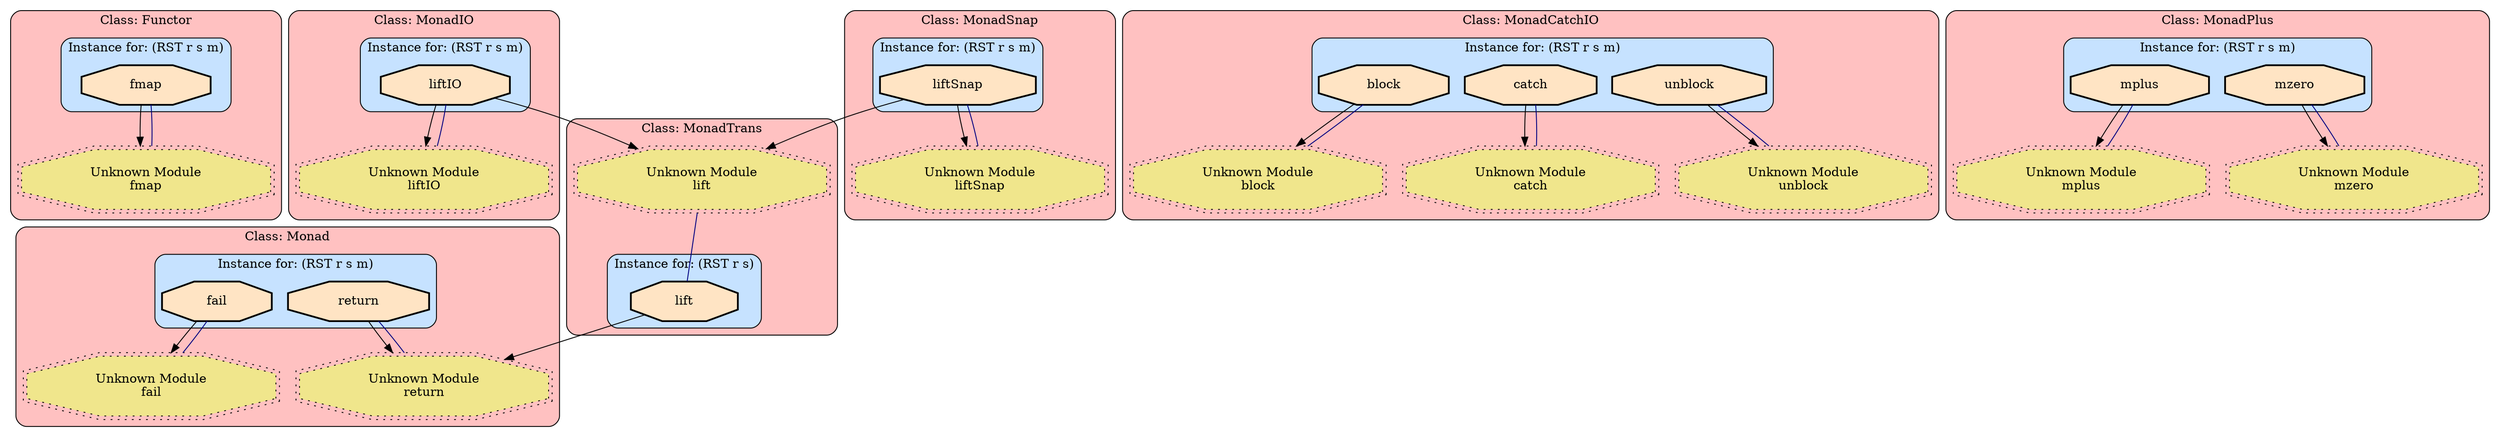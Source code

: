 digraph "Core of Snap.Snaplet.Internal.RST" {
    node [margin="0.4,0.1"
         ,style=filled];
    subgraph cluster_Class_Functor {
        graph [label="Class: Functor"
              ,style="filled,rounded"
              ,fillcolor=rosybrown1];
        subgraph cluster_Class_Functor_Data_RSTrsm {
            graph [label="Instance for: (RST r s m)"
                  ,style="filled,rounded"
                  ,fillcolor=slategray1];
            12 [label=fmap
               ,shape=octagon
               ,fillcolor=bisque
               ,style="filled,bold"];
        }
        36 [label="Unknown Module\nfmap"
           ,shape=doubleoctagon
           ,fillcolor=khaki
           ,style="filled,dotted"];
    }
    subgraph cluster_Class_Monad {
        graph [label="Class: Monad"
              ,style="filled,rounded"
              ,fillcolor=rosybrown1];
        subgraph cluster_Class_Monad_Data_RSTrsm {
            graph [label="Instance for: (RST r s m)"
                  ,style="filled,rounded"
                  ,fillcolor=slategray1];
            11 [label=fail
               ,shape=octagon
               ,fillcolor=bisque
               ,style="filled,bold"];
            23 [label=return
               ,shape=octagon
               ,fillcolor=bisque
               ,style="filled,bold"];
        }
        35 [label="Unknown Module\nfail"
           ,shape=doubleoctagon
           ,fillcolor=khaki
           ,style="filled,dotted"];
        46 [label="Unknown Module\nreturn"
           ,shape=doubleoctagon
           ,fillcolor=khaki
           ,style="filled,dotted"];
    }
    subgraph cluster_Class_MonadCatchIO {
        graph [label="Class: MonadCatchIO"
              ,style="filled,rounded"
              ,fillcolor=rosybrown1];
        subgraph cluster_Class_MonadCatchIO_Data_RSTrsm {
            graph [label="Instance for: (RST r s m)"
                  ,style="filled,rounded"
                  ,fillcolor=slategray1];
            6 [label=block
              ,shape=octagon
              ,fillcolor=bisque
              ,style="filled,bold"];
            7 [label=catch
              ,shape=octagon
              ,fillcolor=bisque
              ,style="filled,bold"];
            26 [label=unblock
               ,shape=octagon
               ,fillcolor=bisque
               ,style="filled,bold"];
        }
        32 [label="Unknown Module\nblock"
           ,shape=doubleoctagon
           ,fillcolor=khaki
           ,style="filled,dotted"];
        33 [label="Unknown Module\ncatch"
           ,shape=doubleoctagon
           ,fillcolor=khaki
           ,style="filled,dotted"];
        47 [label="Unknown Module\nunblock"
           ,shape=doubleoctagon
           ,fillcolor=khaki
           ,style="filled,dotted"];
    }
    subgraph cluster_Class_MonadIO {
        graph [label="Class: MonadIO"
              ,style="filled,rounded"
              ,fillcolor=rosybrown1];
        subgraph cluster_Class_MonadIO_Data_RSTrsm {
            graph [label="Instance for: (RST r s m)"
                  ,style="filled,rounded"
                  ,fillcolor=slategray1];
            15 [label=liftIO
               ,shape=octagon
               ,fillcolor=bisque
               ,style="filled,bold"];
        }
        39 [label="Unknown Module\nliftIO"
           ,shape=doubleoctagon
           ,fillcolor=khaki
           ,style="filled,dotted"];
    }
    subgraph cluster_Class_MonadPlus {
        graph [label="Class: MonadPlus"
              ,style="filled,rounded"
              ,fillcolor=rosybrown1];
        subgraph cluster_Class_MonadPlus_Data_RSTrsm {
            graph [label="Instance for: (RST r s m)"
                  ,style="filled,rounded"
                  ,fillcolor=slategray1];
            19 [label=mplus
               ,shape=octagon
               ,fillcolor=bisque
               ,style="filled,bold"];
            20 [label=mzero
               ,shape=octagon
               ,fillcolor=bisque
               ,style="filled,bold"];
        }
        42 [label="Unknown Module\nmplus"
           ,shape=doubleoctagon
           ,fillcolor=khaki
           ,style="filled,dotted"];
        43 [label="Unknown Module\nmzero"
           ,shape=doubleoctagon
           ,fillcolor=khaki
           ,style="filled,dotted"];
    }
    subgraph cluster_Class_MonadSnap {
        graph [label="Class: MonadSnap"
              ,style="filled,rounded"
              ,fillcolor=rosybrown1];
        subgraph cluster_Class_MonadSnap_Data_RSTrsm {
            graph [label="Instance for: (RST r s m)"
                  ,style="filled,rounded"
                  ,fillcolor=slategray1];
            16 [label=liftSnap
               ,shape=octagon
               ,fillcolor=bisque
               ,style="filled,bold"];
        }
        40 [label="Unknown Module\nliftSnap"
           ,shape=doubleoctagon
           ,fillcolor=khaki
           ,style="filled,dotted"];
    }
    subgraph cluster_Class_MonadTrans {
        graph [label="Class: MonadTrans"
              ,style="filled,rounded"
              ,fillcolor=rosybrown1];
        subgraph cluster_Class_MonadTrans_Data_RSTrs {
            graph [label="Instance for: (RST r s)"
                  ,style="filled,rounded"
                  ,fillcolor=slategray1];
            14 [label=lift
               ,shape=octagon
               ,fillcolor=bisque
               ,style="filled,bold"];
        }
        38 [label="Unknown Module\nlift"
           ,shape=doubleoctagon
           ,fillcolor=khaki
           ,style="filled,dotted"];
    }
    6 -> 32 [penwidth=1
            ,color=black];
    7 -> 33 [penwidth=1
            ,color=black];
    11 -> 35 [penwidth=1
             ,color=black];
    12 -> 36 [penwidth=1
             ,color=black];
    14 -> 46 [penwidth=1
             ,color=black];
    15 -> 38 [penwidth=1
             ,color=black];
    15 -> 39 [penwidth=1
             ,color=black];
    16 -> 38 [penwidth=1
             ,color=black];
    16 -> 40 [penwidth=1
             ,color=black];
    19 -> 42 [penwidth=1
             ,color=black];
    20 -> 43 [penwidth=1
             ,color=black];
    23 -> 46 [penwidth=1
             ,color=black];
    26 -> 47 [penwidth=1
             ,color=black];
    32 -> 6 [penwidth=1
            ,color=navy
            ,dir=none];
    33 -> 7 [penwidth=1
            ,color=navy
            ,dir=none];
    35 -> 11 [penwidth=1
             ,color=navy
             ,dir=none];
    36 -> 12 [penwidth=1
             ,color=navy
             ,dir=none];
    38 -> 14 [penwidth=1
             ,color=navy
             ,dir=none];
    39 -> 15 [penwidth=1
             ,color=navy
             ,dir=none];
    40 -> 16 [penwidth=1
             ,color=navy
             ,dir=none];
    42 -> 19 [penwidth=1
             ,color=navy
             ,dir=none];
    43 -> 20 [penwidth=1
             ,color=navy
             ,dir=none];
    46 -> 23 [penwidth=1
             ,color=navy
             ,dir=none];
    47 -> 26 [penwidth=1
             ,color=navy
             ,dir=none];
}
